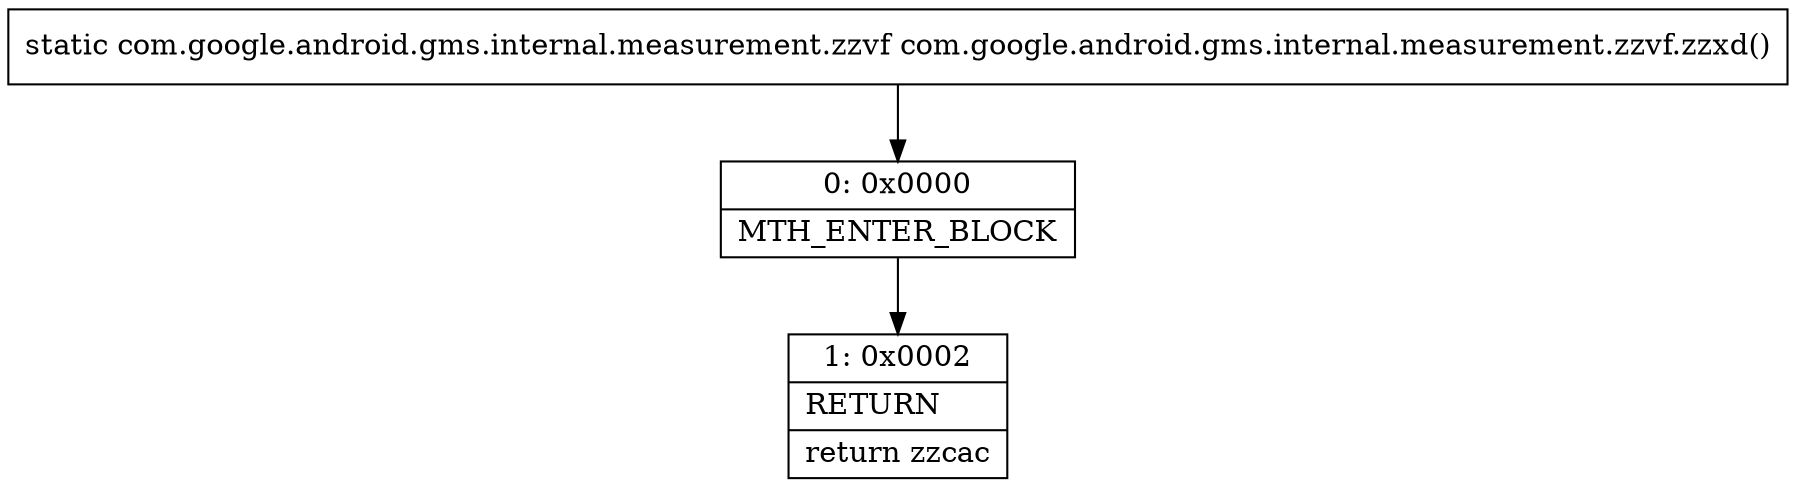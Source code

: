 digraph "CFG forcom.google.android.gms.internal.measurement.zzvf.zzxd()Lcom\/google\/android\/gms\/internal\/measurement\/zzvf;" {
Node_0 [shape=record,label="{0\:\ 0x0000|MTH_ENTER_BLOCK\l}"];
Node_1 [shape=record,label="{1\:\ 0x0002|RETURN\l|return zzcac\l}"];
MethodNode[shape=record,label="{static com.google.android.gms.internal.measurement.zzvf com.google.android.gms.internal.measurement.zzvf.zzxd() }"];
MethodNode -> Node_0;
Node_0 -> Node_1;
}

